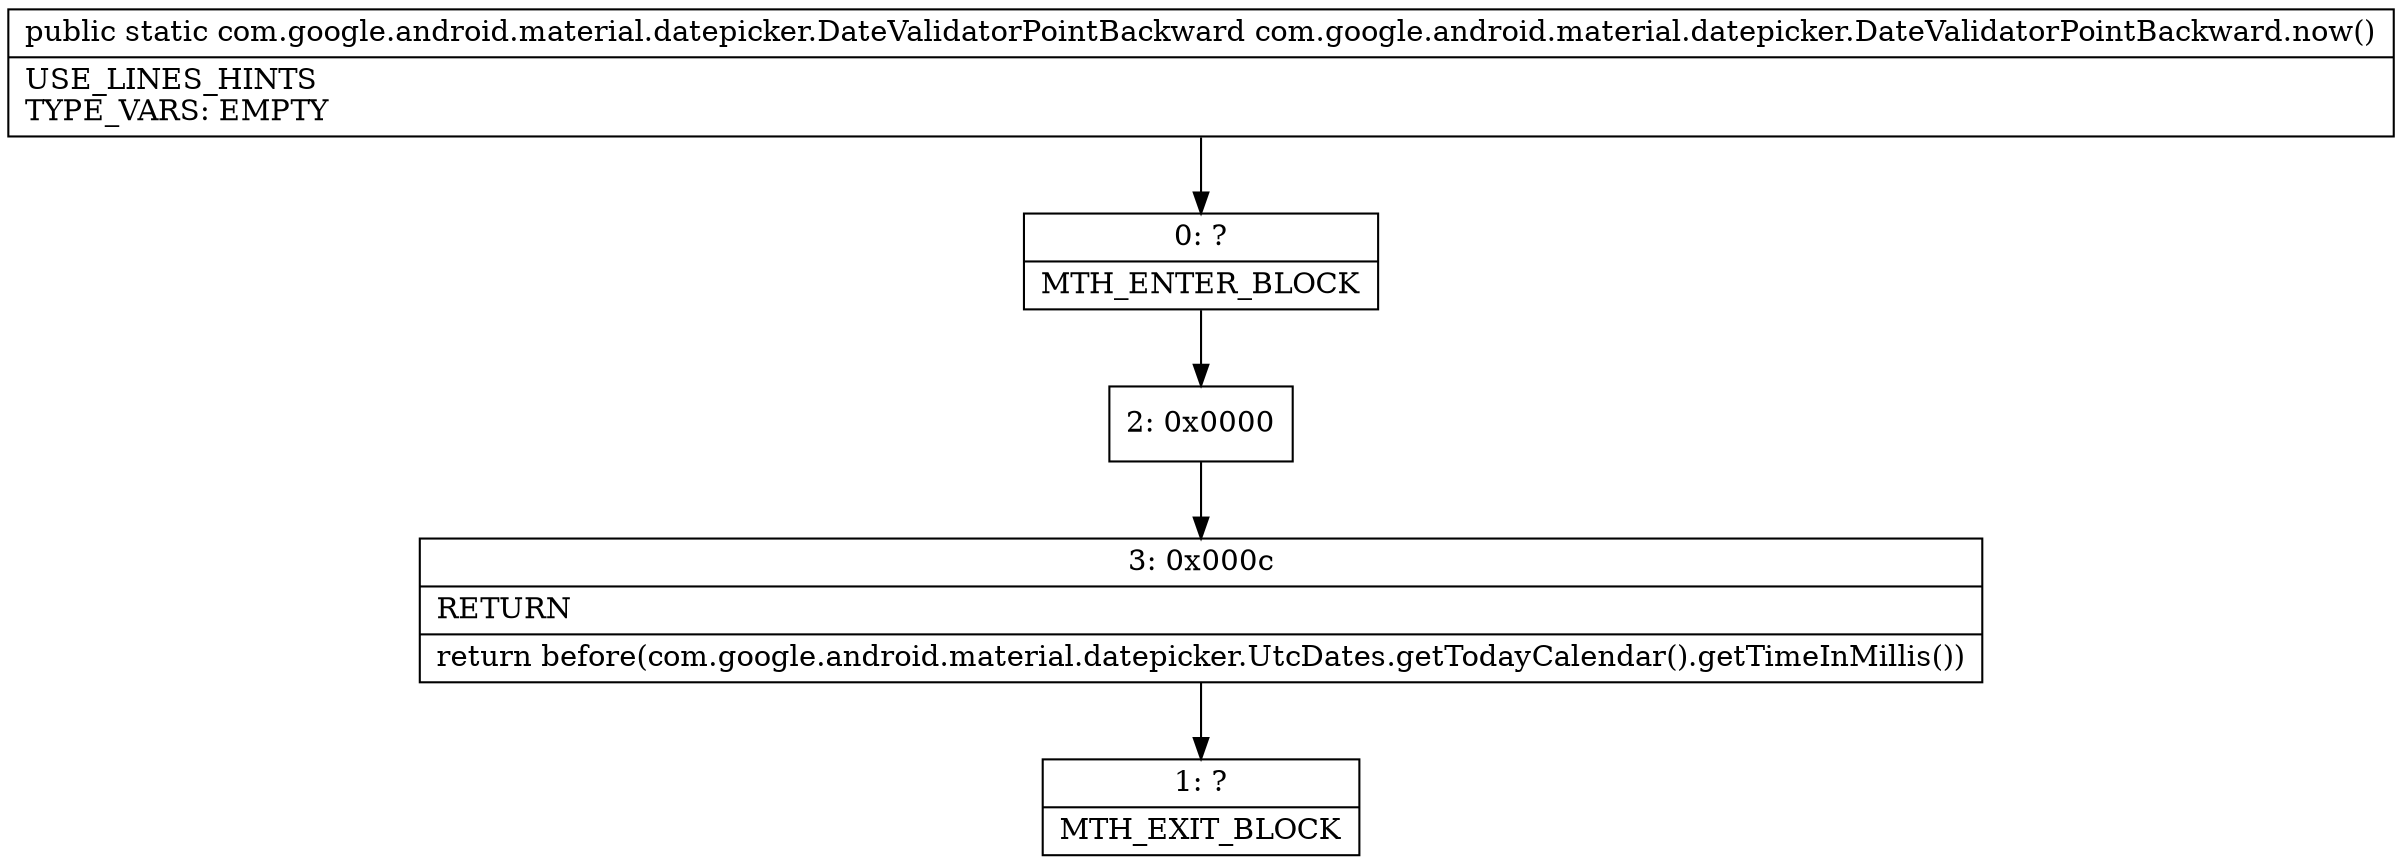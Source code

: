 digraph "CFG forcom.google.android.material.datepicker.DateValidatorPointBackward.now()Lcom\/google\/android\/material\/datepicker\/DateValidatorPointBackward;" {
Node_0 [shape=record,label="{0\:\ ?|MTH_ENTER_BLOCK\l}"];
Node_2 [shape=record,label="{2\:\ 0x0000}"];
Node_3 [shape=record,label="{3\:\ 0x000c|RETURN\l|return before(com.google.android.material.datepicker.UtcDates.getTodayCalendar().getTimeInMillis())\l}"];
Node_1 [shape=record,label="{1\:\ ?|MTH_EXIT_BLOCK\l}"];
MethodNode[shape=record,label="{public static com.google.android.material.datepicker.DateValidatorPointBackward com.google.android.material.datepicker.DateValidatorPointBackward.now()  | USE_LINES_HINTS\lTYPE_VARS: EMPTY\l}"];
MethodNode -> Node_0;Node_0 -> Node_2;
Node_2 -> Node_3;
Node_3 -> Node_1;
}

